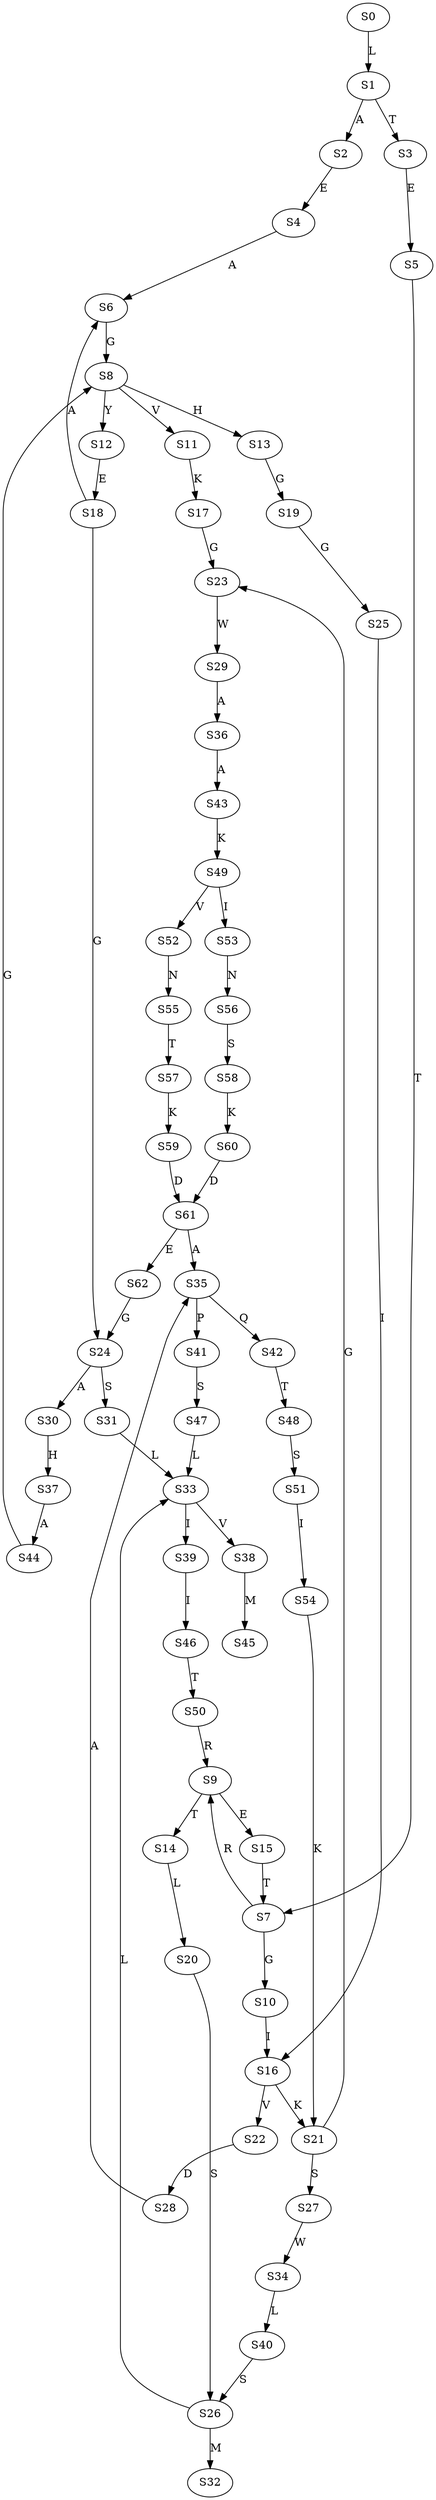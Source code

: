 strict digraph  {
	S0 -> S1 [ label = L ];
	S1 -> S2 [ label = A ];
	S1 -> S3 [ label = T ];
	S2 -> S4 [ label = E ];
	S3 -> S5 [ label = E ];
	S4 -> S6 [ label = A ];
	S5 -> S7 [ label = T ];
	S6 -> S8 [ label = G ];
	S7 -> S9 [ label = R ];
	S7 -> S10 [ label = G ];
	S8 -> S11 [ label = V ];
	S8 -> S12 [ label = Y ];
	S8 -> S13 [ label = H ];
	S9 -> S14 [ label = T ];
	S9 -> S15 [ label = E ];
	S10 -> S16 [ label = I ];
	S11 -> S17 [ label = K ];
	S12 -> S18 [ label = E ];
	S13 -> S19 [ label = G ];
	S14 -> S20 [ label = L ];
	S15 -> S7 [ label = T ];
	S16 -> S21 [ label = K ];
	S16 -> S22 [ label = V ];
	S17 -> S23 [ label = G ];
	S18 -> S24 [ label = G ];
	S18 -> S6 [ label = A ];
	S19 -> S25 [ label = G ];
	S20 -> S26 [ label = S ];
	S21 -> S23 [ label = G ];
	S21 -> S27 [ label = S ];
	S22 -> S28 [ label = D ];
	S23 -> S29 [ label = W ];
	S24 -> S30 [ label = A ];
	S24 -> S31 [ label = S ];
	S25 -> S16 [ label = I ];
	S26 -> S32 [ label = M ];
	S26 -> S33 [ label = L ];
	S27 -> S34 [ label = W ];
	S28 -> S35 [ label = A ];
	S29 -> S36 [ label = A ];
	S30 -> S37 [ label = H ];
	S31 -> S33 [ label = L ];
	S33 -> S38 [ label = V ];
	S33 -> S39 [ label = I ];
	S34 -> S40 [ label = L ];
	S35 -> S41 [ label = P ];
	S35 -> S42 [ label = Q ];
	S36 -> S43 [ label = A ];
	S37 -> S44 [ label = A ];
	S38 -> S45 [ label = M ];
	S39 -> S46 [ label = I ];
	S40 -> S26 [ label = S ];
	S41 -> S47 [ label = S ];
	S42 -> S48 [ label = T ];
	S43 -> S49 [ label = K ];
	S44 -> S8 [ label = G ];
	S46 -> S50 [ label = T ];
	S47 -> S33 [ label = L ];
	S48 -> S51 [ label = S ];
	S49 -> S52 [ label = V ];
	S49 -> S53 [ label = I ];
	S50 -> S9 [ label = R ];
	S51 -> S54 [ label = I ];
	S52 -> S55 [ label = N ];
	S53 -> S56 [ label = N ];
	S54 -> S21 [ label = K ];
	S55 -> S57 [ label = T ];
	S56 -> S58 [ label = S ];
	S57 -> S59 [ label = K ];
	S58 -> S60 [ label = K ];
	S59 -> S61 [ label = D ];
	S60 -> S61 [ label = D ];
	S61 -> S35 [ label = A ];
	S61 -> S62 [ label = E ];
	S62 -> S24 [ label = G ];
}
